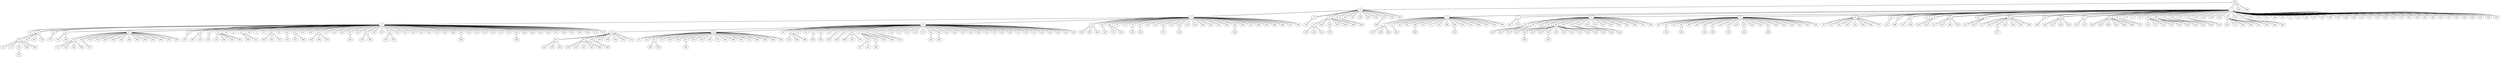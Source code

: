 graph sample {
200 -- 16;
16 -- 200;
200 -- 1;
1 -- 200;
200 -- 243;
243 -- 200;
200 -- 266;
266 -- 200;
16 -- 2;
2 -- 16;
16 -- 17;
17 -- 16;
16 -- 20;
20 -- 16;
16 -- 30;
30 -- 16;
16 -- 39;
39 -- 16;
16 -- 99;
99 -- 16;
16 -- 186;
186 -- 16;
16 -- 286;
286 -- 16;
16 -- 318;
318 -- 16;
16 -- 347;
347 -- 16;
16 -- 358;
358 -- 16;
16 -- 383;
383 -- 16;
1 -- 3;
3 -- 1;
1 -- 7;
7 -- 1;
1 -- 8;
8 -- 1;
1 -- 11;
11 -- 1;
1 -- 14;
14 -- 1;
1 -- 18;
18 -- 1;
1 -- 22;
22 -- 1;
1 -- 25;
25 -- 1;
1 -- 31;
31 -- 1;
1 -- 38;
38 -- 1;
1 -- 45;
45 -- 1;
1 -- 46;
46 -- 1;
1 -- 47;
47 -- 1;
1 -- 48;
48 -- 1;
1 -- 50;
50 -- 1;
1 -- 54;
54 -- 1;
1 -- 57;
57 -- 1;
1 -- 62;
62 -- 1;
1 -- 65;
65 -- 1;
1 -- 72;
72 -- 1;
1 -- 73;
73 -- 1;
1 -- 97;
97 -- 1;
1 -- 103;
103 -- 1;
1 -- 109;
109 -- 1;
1 -- 115;
115 -- 1;
1 -- 120;
120 -- 1;
1 -- 131;
131 -- 1;
1 -- 132;
132 -- 1;
1 -- 134;
134 -- 1;
1 -- 144;
144 -- 1;
1 -- 148;
148 -- 1;
1 -- 149;
149 -- 1;
1 -- 150;
150 -- 1;
1 -- 154;
154 -- 1;
1 -- 155;
155 -- 1;
1 -- 168;
168 -- 1;
1 -- 185;
185 -- 1;
1 -- 187;
187 -- 1;
1 -- 188;
188 -- 1;
1 -- 192;
192 -- 1;
1 -- 217;
217 -- 1;
1 -- 223;
223 -- 1;
1 -- 228;
228 -- 1;
1 -- 257;
257 -- 1;
1 -- 262;
262 -- 1;
1 -- 269;
269 -- 1;
1 -- 278;
278 -- 1;
1 -- 280;
280 -- 1;
1 -- 298;
298 -- 1;
1 -- 326;
326 -- 1;
1 -- 337;
337 -- 1;
1 -- 339;
339 -- 1;
1 -- 350;
350 -- 1;
1 -- 353;
353 -- 1;
1 -- 378;
378 -- 1;
1 -- 381;
381 -- 1;
1 -- 389;
389 -- 1;
1 -- 403;
403 -- 1;
1 -- 405;
405 -- 1;
1 -- 410;
410 -- 1;
1 -- 415;
415 -- 1;
1 -- 443;
443 -- 1;
1 -- 458;
458 -- 1;
1 -- 463;
463 -- 1;
1 -- 470;
470 -- 1;
1 -- 482;
482 -- 1;
1 -- 490;
490 -- 1;
2 -- 4;
4 -- 2;
2 -- 9;
9 -- 2;
2 -- 15;
15 -- 2;
2 -- 28;
28 -- 2;
2 -- 44;
44 -- 2;
2 -- 70;
70 -- 2;
2 -- 77;
77 -- 2;
2 -- 78;
78 -- 2;
2 -- 79;
79 -- 2;
2 -- 85;
85 -- 2;
2 -- 114;
114 -- 2;
2 -- 121;
121 -- 2;
2 -- 123;
123 -- 2;
2 -- 124;
124 -- 2;
2 -- 129;
129 -- 2;
2 -- 160;
160 -- 2;
2 -- 166;
166 -- 2;
2 -- 232;
232 -- 2;
2 -- 233;
233 -- 2;
2 -- 264;
264 -- 2;
2 -- 301;
301 -- 2;
2 -- 304;
304 -- 2;
2 -- 311;
311 -- 2;
2 -- 362;
362 -- 2;
2 -- 434;
434 -- 2;
2 -- 456;
456 -- 2;
2 -- 466;
466 -- 2;
2 -- 473;
473 -- 2;
2 -- 496;
496 -- 2;
17 -- 130;
130 -- 17;
20 -- 51;
51 -- 20;
20 -- 246;
246 -- 20;
20 -- 251;
251 -- 20;
20 -- 267;
267 -- 20;
20 -- 292;
292 -- 20;
20 -- 368;
368 -- 20;
30 -- 206;
206 -- 30;
347 -- 469;
469 -- 347;
3 -- 5;
5 -- 3;
3 -- 6;
6 -- 3;
3 -- 36;
36 -- 3;
3 -- 95;
95 -- 3;
3 -- 106;
106 -- 3;
3 -- 174;
174 -- 3;
3 -- 177;
177 -- 3;
3 -- 219;
219 -- 3;
3 -- 256;
256 -- 3;
3 -- 258;
258 -- 3;
3 -- 270;
270 -- 3;
3 -- 314;
314 -- 3;
3 -- 386;
386 -- 3;
3 -- 393;
393 -- 3;
3 -- 439;
439 -- 3;
3 -- 468;
468 -- 3;
7 -- 60;
60 -- 7;
7 -- 176;
176 -- 7;
8 -- 19;
19 -- 8;
8 -- 26;
26 -- 8;
8 -- 49;
49 -- 8;
8 -- 56;
56 -- 8;
8 -- 66;
66 -- 8;
8 -- 69;
69 -- 8;
8 -- 122;
122 -- 8;
8 -- 161;
161 -- 8;
8 -- 202;
202 -- 8;
8 -- 216;
216 -- 8;
8 -- 253;
253 -- 8;
8 -- 259;
259 -- 8;
8 -- 290;
290 -- 8;
8 -- 324;
324 -- 8;
8 -- 348;
348 -- 8;
8 -- 370;
370 -- 8;
8 -- 402;
402 -- 8;
11 -- 80;
80 -- 11;
11 -- 82;
82 -- 11;
11 -- 83;
83 -- 11;
11 -- 84;
84 -- 11;
11 -- 98;
98 -- 11;
11 -- 100;
100 -- 11;
11 -- 128;
128 -- 11;
11 -- 135;
135 -- 11;
11 -- 141;
141 -- 11;
11 -- 170;
170 -- 11;
11 -- 214;
214 -- 11;
11 -- 271;
271 -- 11;
11 -- 291;
291 -- 11;
11 -- 335;
335 -- 11;
11 -- 367;
367 -- 11;
11 -- 400;
400 -- 11;
11 -- 412;
412 -- 11;
11 -- 426;
426 -- 11;
11 -- 431;
431 -- 11;
11 -- 467;
467 -- 11;
11 -- 500;
500 -- 11;
14 -- 76;
76 -- 14;
14 -- 157;
157 -- 14;
14 -- 191;
191 -- 14;
14 -- 254;
254 -- 14;
14 -- 332;
332 -- 14;
14 -- 364;
364 -- 14;
14 -- 465;
465 -- 14;
14 -- 475;
475 -- 14;
18 -- 213;
213 -- 18;
22 -- 489;
489 -- 22;
25 -- 143;
143 -- 25;
25 -- 382;
382 -- 25;
38 -- 225;
225 -- 38;
38 -- 242;
242 -- 38;
45 -- 93;
93 -- 45;
45 -- 384;
384 -- 45;
45 -- 446;
446 -- 45;
45 -- 478;
478 -- 45;
47 -- 211;
211 -- 47;
47 -- 416;
416 -- 47;
48 -- 75;
75 -- 48;
48 -- 139;
139 -- 48;
48 -- 146;
146 -- 48;
48 -- 201;
201 -- 48;
48 -- 244;
244 -- 48;
48 -- 297;
297 -- 48;
48 -- 309;
309 -- 48;
50 -- 399;
399 -- 50;
54 -- 162;
162 -- 54;
54 -- 237;
237 -- 54;
54 -- 263;
263 -- 54;
54 -- 344;
344 -- 54;
57 -- 376;
376 -- 57;
57 -- 417;
417 -- 57;
62 -- 198;
198 -- 62;
62 -- 238;
238 -- 62;
62 -- 299;
299 -- 62;
62 -- 306;
306 -- 62;
62 -- 388;
388 -- 62;
62 -- 488;
488 -- 62;
65 -- 479;
479 -- 65;
103 -- 156;
156 -- 103;
103 -- 277;
277 -- 103;
103 -- 315;
315 -- 103;
103 -- 457;
457 -- 103;
109 -- 245;
245 -- 109;
109 -- 283;
283 -- 109;
109 -- 436;
436 -- 109;
115 -- 222;
222 -- 115;
120 -- 268;
268 -- 120;
132 -- 224;
224 -- 132;
150 -- 164;
164 -- 150;
150 -- 173;
173 -- 150;
150 -- 183;
183 -- 150;
150 -- 349;
349 -- 150;
150 -- 411;
411 -- 150;
150 -- 429;
429 -- 150;
155 -- 396;
396 -- 155;
155 -- 442;
442 -- 155;
4 -- 10;
10 -- 4;
4 -- 12;
12 -- 4;
4 -- 21;
21 -- 4;
4 -- 24;
24 -- 4;
4 -- 27;
27 -- 4;
4 -- 33;
33 -- 4;
4 -- 34;
34 -- 4;
4 -- 43;
43 -- 4;
4 -- 53;
53 -- 4;
4 -- 58;
58 -- 4;
4 -- 61;
61 -- 4;
4 -- 63;
63 -- 4;
4 -- 68;
68 -- 4;
4 -- 71;
71 -- 4;
4 -- 87;
87 -- 4;
4 -- 89;
89 -- 4;
4 -- 90;
90 -- 4;
4 -- 96;
96 -- 4;
4 -- 101;
101 -- 4;
4 -- 102;
102 -- 4;
4 -- 108;
108 -- 4;
4 -- 112;
112 -- 4;
4 -- 113;
113 -- 4;
4 -- 140;
140 -- 4;
4 -- 163;
163 -- 4;
4 -- 167;
167 -- 4;
4 -- 193;
193 -- 4;
4 -- 197;
197 -- 4;
4 -- 199;
199 -- 4;
4 -- 209;
209 -- 4;
4 -- 212;
212 -- 4;
4 -- 218;
218 -- 4;
4 -- 231;
231 -- 4;
4 -- 234;
234 -- 4;
4 -- 250;
250 -- 4;
4 -- 261;
261 -- 4;
4 -- 273;
273 -- 4;
4 -- 285;
285 -- 4;
4 -- 288;
288 -- 4;
4 -- 295;
295 -- 4;
4 -- 302;
302 -- 4;
4 -- 323;
323 -- 4;
4 -- 352;
352 -- 4;
4 -- 354;
354 -- 4;
4 -- 355;
355 -- 4;
4 -- 372;
372 -- 4;
4 -- 401;
401 -- 4;
4 -- 408;
408 -- 4;
4 -- 420;
420 -- 4;
4 -- 423;
423 -- 4;
4 -- 424;
424 -- 4;
4 -- 435;
435 -- 4;
4 -- 454;
454 -- 4;
4 -- 459;
459 -- 4;
4 -- 460;
460 -- 4;
4 -- 462;
462 -- 4;
4 -- 472;
472 -- 4;
4 -- 474;
474 -- 4;
9 -- 13;
13 -- 9;
9 -- 23;
23 -- 9;
9 -- 29;
29 -- 9;
9 -- 32;
32 -- 9;
9 -- 35;
35 -- 9;
9 -- 40;
40 -- 9;
9 -- 41;
41 -- 9;
9 -- 42;
42 -- 9;
9 -- 91;
91 -- 9;
9 -- 92;
92 -- 9;
9 -- 94;
94 -- 9;
9 -- 104;
104 -- 9;
9 -- 117;
117 -- 9;
9 -- 119;
119 -- 9;
9 -- 125;
125 -- 9;
9 -- 127;
127 -- 9;
9 -- 138;
138 -- 9;
9 -- 147;
147 -- 9;
9 -- 151;
151 -- 9;
9 -- 165;
165 -- 9;
9 -- 172;
172 -- 9;
9 -- 182;
182 -- 9;
9 -- 189;
189 -- 9;
9 -- 221;
221 -- 9;
9 -- 226;
226 -- 9;
9 -- 230;
230 -- 9;
9 -- 240;
240 -- 9;
9 -- 248;
248 -- 9;
9 -- 252;
252 -- 9;
9 -- 279;
279 -- 9;
9 -- 281;
281 -- 9;
9 -- 294;
294 -- 9;
9 -- 313;
313 -- 9;
9 -- 330;
330 -- 9;
9 -- 331;
331 -- 9;
9 -- 334;
334 -- 9;
9 -- 343;
343 -- 9;
9 -- 345;
345 -- 9;
9 -- 363;
363 -- 9;
9 -- 365;
365 -- 9;
15 -- 356;
356 -- 15;
15 -- 390;
390 -- 15;
15 -- 440;
440 -- 15;
28 -- 427;
427 -- 28;
44 -- 178;
178 -- 44;
44 -- 453;
453 -- 44;
78 -- 181;
181 -- 78;
79 -- 419;
419 -- 79;
121 -- 371;
371 -- 121;
124 -- 328;
328 -- 124;
301 -- 366;
366 -- 301;
51 -- 195;
195 -- 51;
51 -- 325;
325 -- 51;
51 -- 451;
451 -- 51;
251 -- 375;
375 -- 251;
5 -- 327;
327 -- 5;
5 -- 398;
398 -- 5;
5 -- 498;
498 -- 5;
6 -- 483;
483 -- 6;
106 -- 340;
340 -- 106;
258 -- 433;
433 -- 258;
19 -- 293;
293 -- 19;
19 -- 421;
421 -- 19;
26 -- 379;
379 -- 26;
56 -- 341;
341 -- 56;
66 -- 126;
126 -- 66;
66 -- 136;
136 -- 66;
66 -- 158;
158 -- 66;
66 -- 169;
169 -- 66;
66 -- 207;
207 -- 66;
66 -- 227;
227 -- 66;
66 -- 247;
247 -- 66;
66 -- 272;
272 -- 66;
66 -- 308;
308 -- 66;
66 -- 448;
448 -- 66;
122 -- 180;
180 -- 122;
122 -- 260;
260 -- 122;
202 -- 444;
444 -- 202;
82 -- 320;
320 -- 82;
84 -- 392;
392 -- 84;
128 -- 430;
430 -- 128;
135 -- 359;
359 -- 135;
170 -- 235;
235 -- 170;
271 -- 461;
461 -- 271;
367 -- 499;
499 -- 367;
146 -- 477;
477 -- 146;
12 -- 59;
59 -- 12;
12 -- 64;
64 -- 12;
12 -- 86;
86 -- 12;
12 -- 118;
118 -- 12;
21 -- 137;
137 -- 21;
24 -- 303;
303 -- 24;
24 -- 305;
305 -- 24;
27 -- 116;
116 -- 27;
27 -- 142;
142 -- 27;
27 -- 179;
179 -- 27;
27 -- 274;
274 -- 27;
27 -- 287;
287 -- 27;
27 -- 316;
316 -- 27;
27 -- 322;
322 -- 27;
27 -- 342;
342 -- 27;
27 -- 387;
387 -- 27;
27 -- 395;
395 -- 27;
27 -- 422;
422 -- 27;
27 -- 464;
464 -- 27;
27 -- 491;
491 -- 27;
27 -- 497;
497 -- 27;
33 -- 107;
107 -- 33;
34 -- 88;
88 -- 34;
34 -- 215;
215 -- 34;
43 -- 310;
310 -- 43;
53 -- 175;
175 -- 53;
53 -- 204;
204 -- 53;
53 -- 220;
220 -- 53;
53 -- 361;
361 -- 53;
63 -- 296;
296 -- 63;
63 -- 321;
321 -- 63;
89 -- 205;
205 -- 89;
89 -- 255;
255 -- 89;
89 -- 373;
373 -- 89;
96 -- 471;
471 -- 96;
101 -- 377;
377 -- 101;
101 -- 449;
449 -- 101;
112 -- 319;
319 -- 112;
112 -- 385;
385 -- 112;
112 -- 414;
414 -- 112;
167 -- 282;
282 -- 167;
197 -- 210;
210 -- 197;
197 -- 360;
360 -- 197;
212 -- 397;
397 -- 212;
212 -- 407;
407 -- 212;
295 -- 409;
409 -- 295;
401 -- 428;
428 -- 401;
13 -- 67;
67 -- 13;
13 -- 81;
81 -- 13;
13 -- 105;
105 -- 13;
13 -- 184;
184 -- 13;
13 -- 194;
194 -- 13;
13 -- 196;
196 -- 13;
13 -- 374;
374 -- 13;
13 -- 413;
413 -- 13;
23 -- 37;
37 -- 23;
23 -- 52;
52 -- 23;
23 -- 55;
55 -- 23;
23 -- 153;
153 -- 23;
23 -- 159;
159 -- 23;
23 -- 190;
190 -- 23;
23 -- 203;
203 -- 23;
23 -- 236;
236 -- 23;
23 -- 249;
249 -- 23;
23 -- 265;
265 -- 23;
23 -- 275;
275 -- 23;
23 -- 284;
284 -- 23;
23 -- 289;
289 -- 23;
23 -- 307;
307 -- 23;
23 -- 312;
312 -- 23;
23 -- 380;
380 -- 23;
23 -- 438;
438 -- 23;
23 -- 484;
484 -- 23;
23 -- 494;
494 -- 23;
32 -- 110;
110 -- 32;
32 -- 394;
394 -- 32;
32 -- 486;
486 -- 32;
41 -- 455;
455 -- 41;
42 -- 452;
452 -- 42;
92 -- 239;
239 -- 92;
94 -- 336;
336 -- 94;
104 -- 300;
300 -- 104;
104 -- 351;
351 -- 104;
104 -- 391;
391 -- 104;
117 -- 133;
133 -- 117;
117 -- 241;
241 -- 117;
117 -- 445;
445 -- 117;
119 -- 406;
406 -- 119;
125 -- 425;
425 -- 125;
182 -- 450;
450 -- 182;
189 -- 338;
338 -- 189;
126 -- 481;
481 -- 126;
169 -- 229;
229 -- 169;
59 -- 74;
74 -- 59;
59 -- 111;
111 -- 59;
59 -- 152;
152 -- 59;
59 -- 208;
208 -- 59;
59 -- 346;
346 -- 59;
116 -- 171;
171 -- 116;
116 -- 276;
276 -- 116;
116 -- 329;
329 -- 116;
116 -- 495;
495 -- 116;
142 -- 357;
357 -- 142;
67 -- 432;
432 -- 67;
67 -- 476;
476 -- 67;
67 -- 487;
487 -- 67;
81 -- 145;
145 -- 81;
81 -- 333;
333 -- 81;
81 -- 437;
437 -- 81;
81 -- 447;
447 -- 81;
81 -- 480;
480 -- 81;
105 -- 485;
485 -- 105;
55 -- 369;
369 -- 55;
55 -- 418;
418 -- 55;
203 -- 404;
404 -- 203;
133 -- 317;
317 -- 133;
133 -- 441;
441 -- 133;
241 -- 492;
492 -- 241;
152 -- 493;
493 -- 152;
}